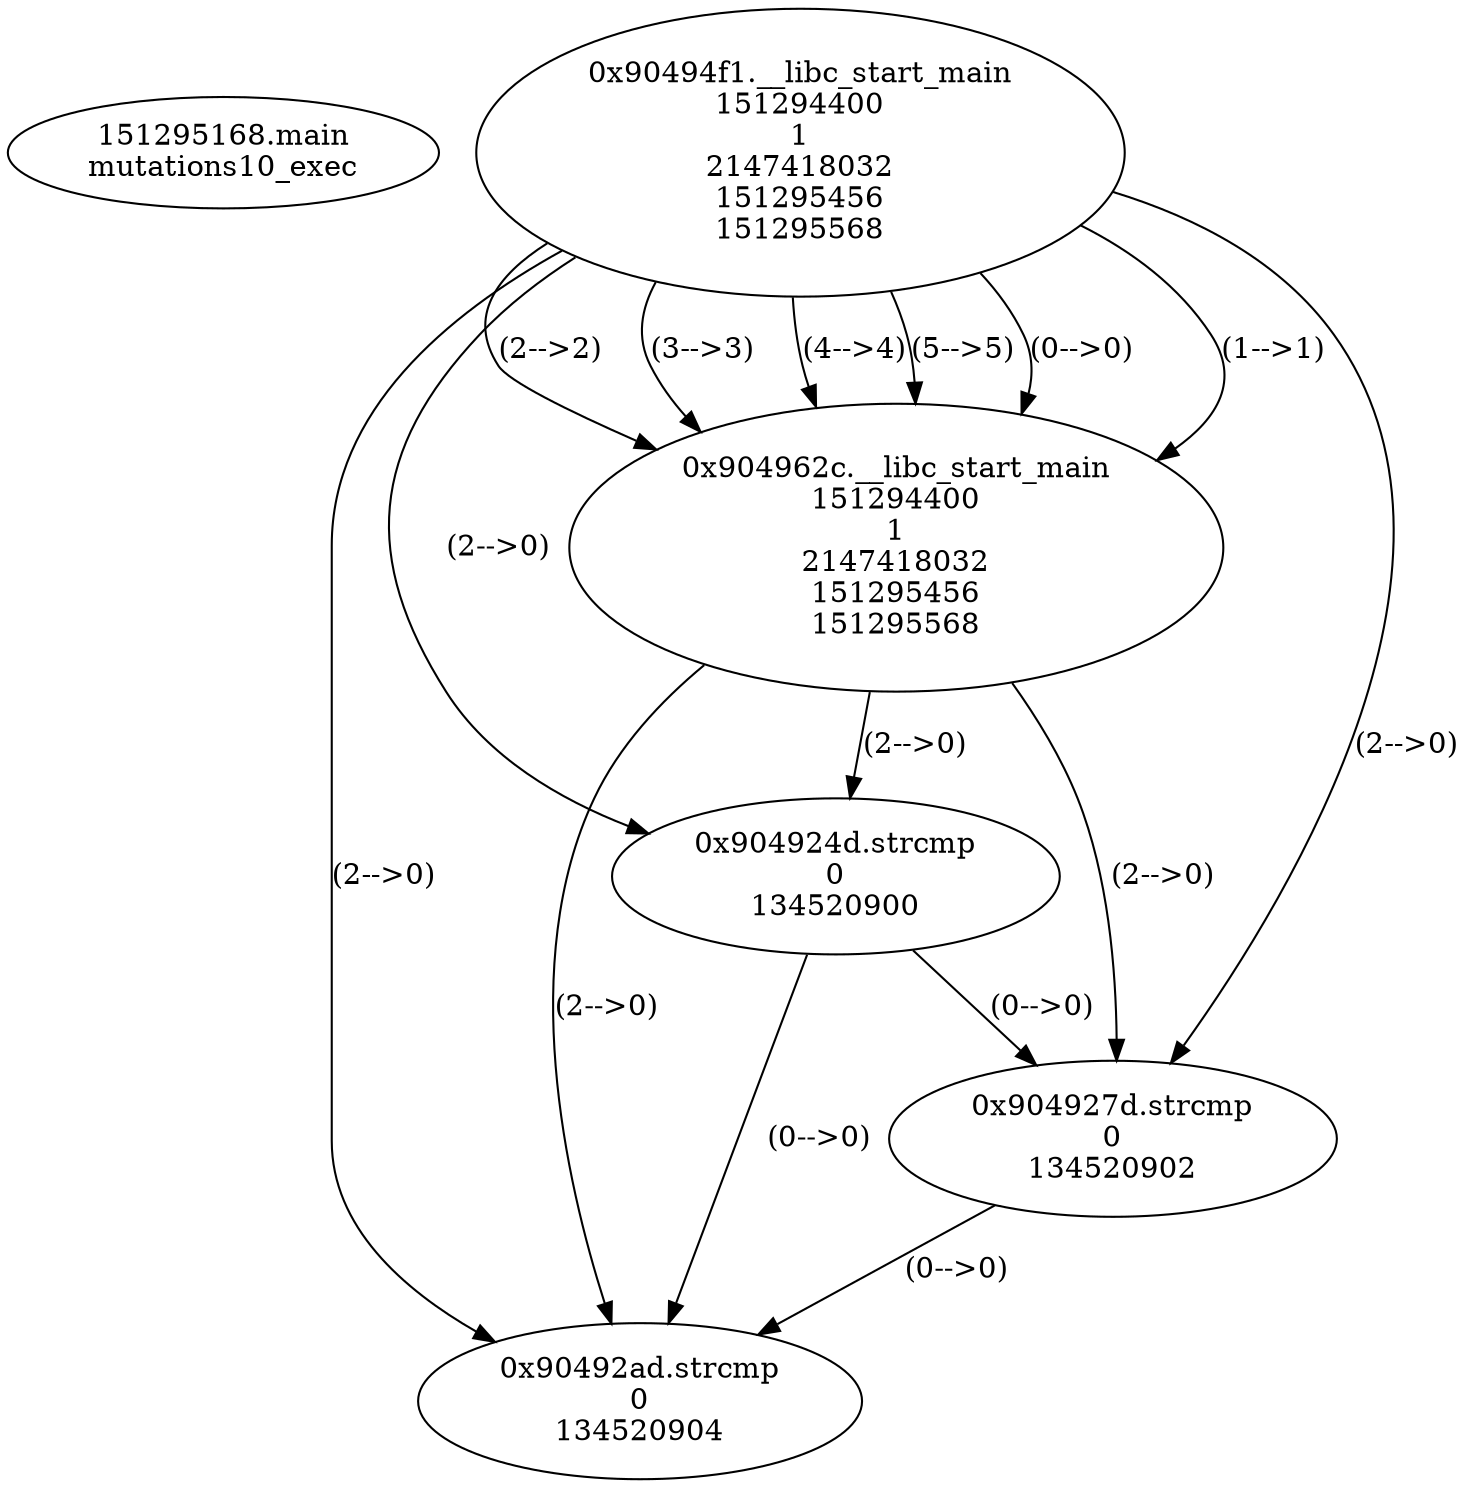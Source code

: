 // Global SCDG with merge call
digraph {
	0 [label="151295168.main
mutations10_exec"]
	1 [label="0x90494f1.__libc_start_main
151294400
1
2147418032
151295456
151295568"]
	2 [label="0x904962c.__libc_start_main
151294400
1
2147418032
151295456
151295568"]
	1 -> 2 [label="(1-->1)"]
	1 -> 2 [label="(2-->2)"]
	1 -> 2 [label="(3-->3)"]
	1 -> 2 [label="(4-->4)"]
	1 -> 2 [label="(5-->5)"]
	1 -> 2 [label="(0-->0)"]
	3 [label="0x904924d.strcmp
0
134520900"]
	1 -> 3 [label="(2-->0)"]
	2 -> 3 [label="(2-->0)"]
	4 [label="0x904927d.strcmp
0
134520902"]
	1 -> 4 [label="(2-->0)"]
	2 -> 4 [label="(2-->0)"]
	3 -> 4 [label="(0-->0)"]
	5 [label="0x90492ad.strcmp
0
134520904"]
	1 -> 5 [label="(2-->0)"]
	2 -> 5 [label="(2-->0)"]
	3 -> 5 [label="(0-->0)"]
	4 -> 5 [label="(0-->0)"]
}

